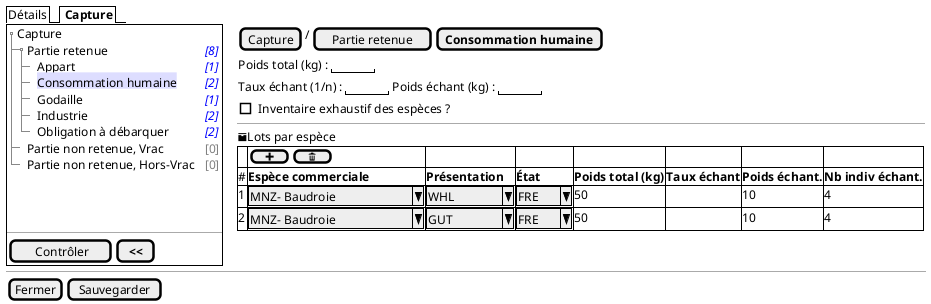 @startsalt
{
  {/ Détails | <b> Capture }
  {+
   {T
       + Capture    | .
       ++ Partie retenue       | <i><color:blue>[8]
       +++ Appart | <i><color:blue>[1]
       +++ <back:#DDF>Consommation humaine | <i><color:blue>[2]
       +++ Godaille | <i><color:blue>[1]
       +++ Industrie | <i><color:blue>[2]
       +++ Obligation à débarquer| <i><color:blue>[2]
       ++ Partie non retenue, Vrac | <color:gray>[0]
       ++ Partie non retenue, Hors-Vrac | <color:gray>[0]
   }
    .
    .
    .
   --
   {
      [<&checkmark> Contrôler] | [ <b><< ]
   }
  } | . | {
    { [Capture] | / | [Partie retenue] | [<b>Consommation humaine] }

    {Poids total (kg) : | "     " }

    {Taux échant (1/n) : | "     " | Poids échant (kg) : | "     " }

    { [ ] Inventaire exhaustif des espèces ? }
    ---
    <&box>Lots par espèce
    {#
          . | {[ <&plus> ] | [ <&trash> ] }  | . | . | . | . | .
          # | <b>Espèce commerciale  | <b>Présentation | <b>État | <b>Poids total (kg)     |  <b>Taux échant  | <b>Poids échant. | <b>Nb indiv échant.
          1 | ^MNZ- Baudroie       ^ | ^     WHL ^ | ^ FRE ^ | 50   |  .   |   10          | 4
          2 | ^MNZ- Baudroie       ^ | ^     GUT ^ | ^ FRE ^ | 50   |  .   |   10          | 4
        }
  }

  -- | -- | --
  { [Fermer] | [Sauvegarder] }
}
@endsalt

